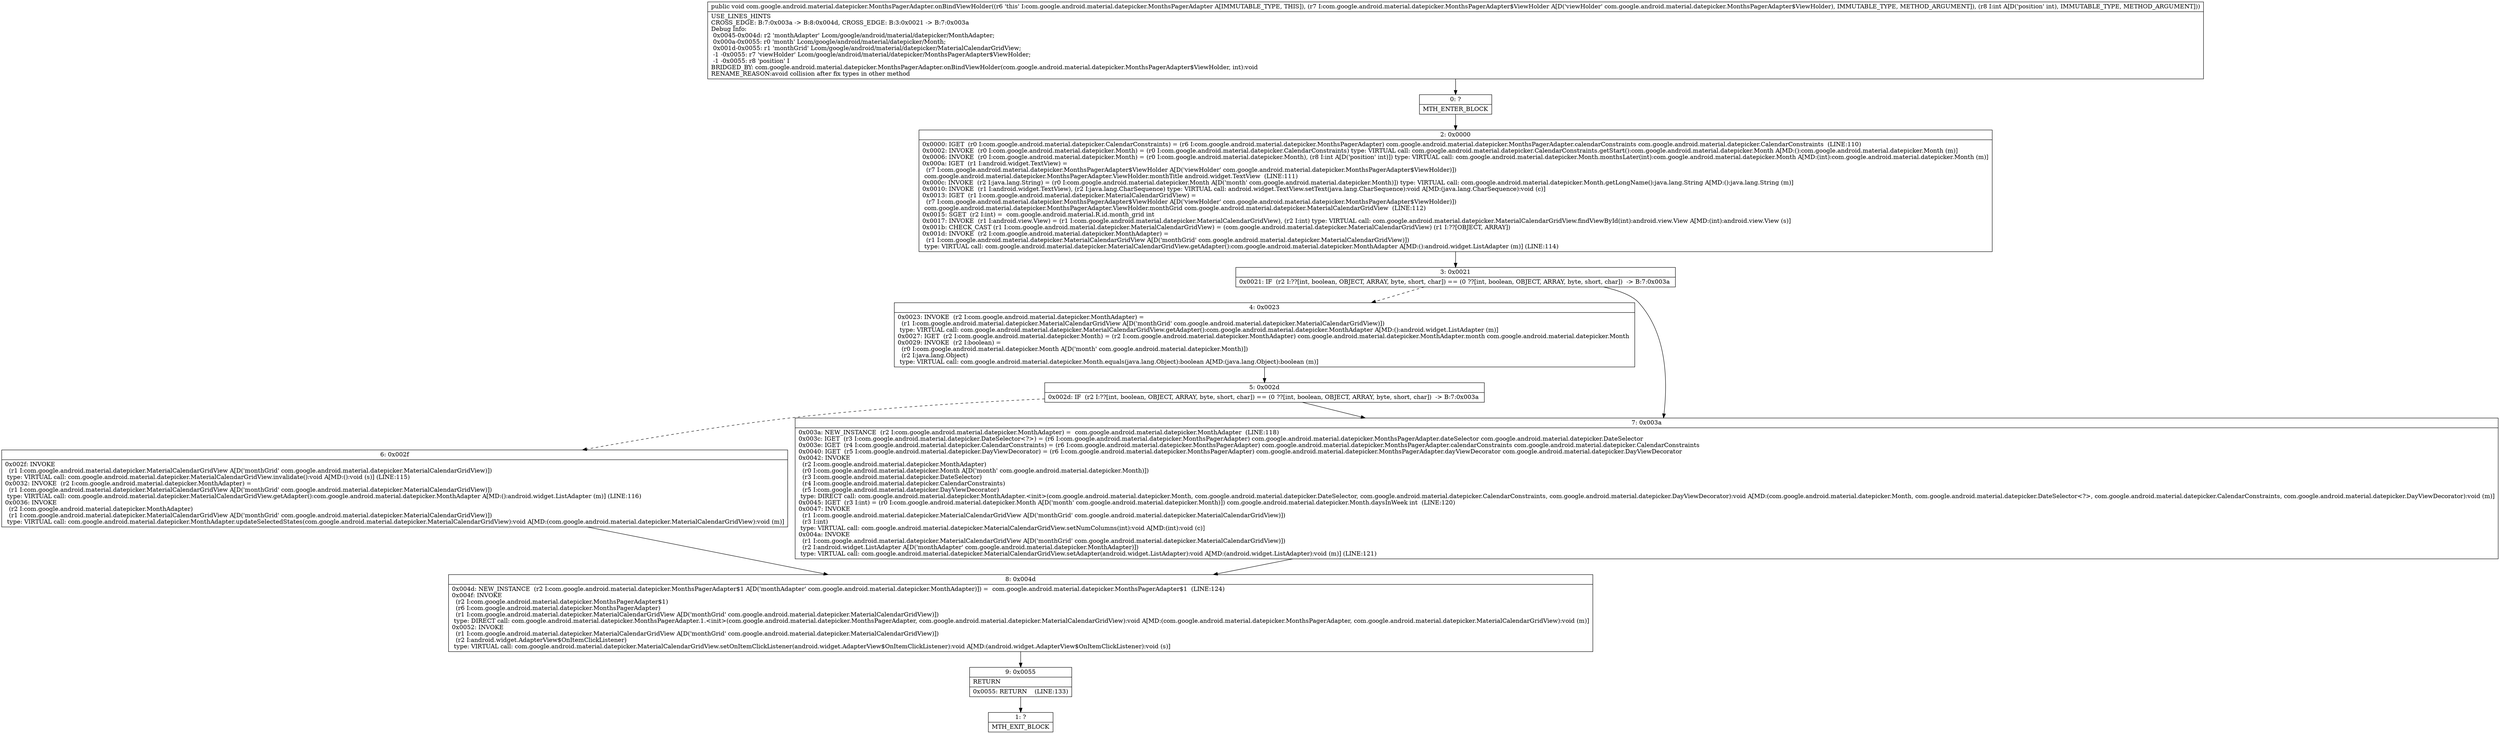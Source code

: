 digraph "CFG forcom.google.android.material.datepicker.MonthsPagerAdapter.onBindViewHolder(Lcom\/google\/android\/material\/datepicker\/MonthsPagerAdapter$ViewHolder;I)V" {
Node_0 [shape=record,label="{0\:\ ?|MTH_ENTER_BLOCK\l}"];
Node_2 [shape=record,label="{2\:\ 0x0000|0x0000: IGET  (r0 I:com.google.android.material.datepicker.CalendarConstraints) = (r6 I:com.google.android.material.datepicker.MonthsPagerAdapter) com.google.android.material.datepicker.MonthsPagerAdapter.calendarConstraints com.google.android.material.datepicker.CalendarConstraints  (LINE:110)\l0x0002: INVOKE  (r0 I:com.google.android.material.datepicker.Month) = (r0 I:com.google.android.material.datepicker.CalendarConstraints) type: VIRTUAL call: com.google.android.material.datepicker.CalendarConstraints.getStart():com.google.android.material.datepicker.Month A[MD:():com.google.android.material.datepicker.Month (m)]\l0x0006: INVOKE  (r0 I:com.google.android.material.datepicker.Month) = (r0 I:com.google.android.material.datepicker.Month), (r8 I:int A[D('position' int)]) type: VIRTUAL call: com.google.android.material.datepicker.Month.monthsLater(int):com.google.android.material.datepicker.Month A[MD:(int):com.google.android.material.datepicker.Month (m)]\l0x000a: IGET  (r1 I:android.widget.TextView) = \l  (r7 I:com.google.android.material.datepicker.MonthsPagerAdapter$ViewHolder A[D('viewHolder' com.google.android.material.datepicker.MonthsPagerAdapter$ViewHolder)])\l com.google.android.material.datepicker.MonthsPagerAdapter.ViewHolder.monthTitle android.widget.TextView  (LINE:111)\l0x000c: INVOKE  (r2 I:java.lang.String) = (r0 I:com.google.android.material.datepicker.Month A[D('month' com.google.android.material.datepicker.Month)]) type: VIRTUAL call: com.google.android.material.datepicker.Month.getLongName():java.lang.String A[MD:():java.lang.String (m)]\l0x0010: INVOKE  (r1 I:android.widget.TextView), (r2 I:java.lang.CharSequence) type: VIRTUAL call: android.widget.TextView.setText(java.lang.CharSequence):void A[MD:(java.lang.CharSequence):void (c)]\l0x0013: IGET  (r1 I:com.google.android.material.datepicker.MaterialCalendarGridView) = \l  (r7 I:com.google.android.material.datepicker.MonthsPagerAdapter$ViewHolder A[D('viewHolder' com.google.android.material.datepicker.MonthsPagerAdapter$ViewHolder)])\l com.google.android.material.datepicker.MonthsPagerAdapter.ViewHolder.monthGrid com.google.android.material.datepicker.MaterialCalendarGridView  (LINE:112)\l0x0015: SGET  (r2 I:int) =  com.google.android.material.R.id.month_grid int \l0x0017: INVOKE  (r1 I:android.view.View) = (r1 I:com.google.android.material.datepicker.MaterialCalendarGridView), (r2 I:int) type: VIRTUAL call: com.google.android.material.datepicker.MaterialCalendarGridView.findViewById(int):android.view.View A[MD:(int):android.view.View (s)]\l0x001b: CHECK_CAST (r1 I:com.google.android.material.datepicker.MaterialCalendarGridView) = (com.google.android.material.datepicker.MaterialCalendarGridView) (r1 I:??[OBJECT, ARRAY]) \l0x001d: INVOKE  (r2 I:com.google.android.material.datepicker.MonthAdapter) = \l  (r1 I:com.google.android.material.datepicker.MaterialCalendarGridView A[D('monthGrid' com.google.android.material.datepicker.MaterialCalendarGridView)])\l type: VIRTUAL call: com.google.android.material.datepicker.MaterialCalendarGridView.getAdapter():com.google.android.material.datepicker.MonthAdapter A[MD:():android.widget.ListAdapter (m)] (LINE:114)\l}"];
Node_3 [shape=record,label="{3\:\ 0x0021|0x0021: IF  (r2 I:??[int, boolean, OBJECT, ARRAY, byte, short, char]) == (0 ??[int, boolean, OBJECT, ARRAY, byte, short, char])  \-\> B:7:0x003a \l}"];
Node_4 [shape=record,label="{4\:\ 0x0023|0x0023: INVOKE  (r2 I:com.google.android.material.datepicker.MonthAdapter) = \l  (r1 I:com.google.android.material.datepicker.MaterialCalendarGridView A[D('monthGrid' com.google.android.material.datepicker.MaterialCalendarGridView)])\l type: VIRTUAL call: com.google.android.material.datepicker.MaterialCalendarGridView.getAdapter():com.google.android.material.datepicker.MonthAdapter A[MD:():android.widget.ListAdapter (m)]\l0x0027: IGET  (r2 I:com.google.android.material.datepicker.Month) = (r2 I:com.google.android.material.datepicker.MonthAdapter) com.google.android.material.datepicker.MonthAdapter.month com.google.android.material.datepicker.Month \l0x0029: INVOKE  (r2 I:boolean) = \l  (r0 I:com.google.android.material.datepicker.Month A[D('month' com.google.android.material.datepicker.Month)])\l  (r2 I:java.lang.Object)\l type: VIRTUAL call: com.google.android.material.datepicker.Month.equals(java.lang.Object):boolean A[MD:(java.lang.Object):boolean (m)]\l}"];
Node_5 [shape=record,label="{5\:\ 0x002d|0x002d: IF  (r2 I:??[int, boolean, OBJECT, ARRAY, byte, short, char]) == (0 ??[int, boolean, OBJECT, ARRAY, byte, short, char])  \-\> B:7:0x003a \l}"];
Node_6 [shape=record,label="{6\:\ 0x002f|0x002f: INVOKE  \l  (r1 I:com.google.android.material.datepicker.MaterialCalendarGridView A[D('monthGrid' com.google.android.material.datepicker.MaterialCalendarGridView)])\l type: VIRTUAL call: com.google.android.material.datepicker.MaterialCalendarGridView.invalidate():void A[MD:():void (s)] (LINE:115)\l0x0032: INVOKE  (r2 I:com.google.android.material.datepicker.MonthAdapter) = \l  (r1 I:com.google.android.material.datepicker.MaterialCalendarGridView A[D('monthGrid' com.google.android.material.datepicker.MaterialCalendarGridView)])\l type: VIRTUAL call: com.google.android.material.datepicker.MaterialCalendarGridView.getAdapter():com.google.android.material.datepicker.MonthAdapter A[MD:():android.widget.ListAdapter (m)] (LINE:116)\l0x0036: INVOKE  \l  (r2 I:com.google.android.material.datepicker.MonthAdapter)\l  (r1 I:com.google.android.material.datepicker.MaterialCalendarGridView A[D('monthGrid' com.google.android.material.datepicker.MaterialCalendarGridView)])\l type: VIRTUAL call: com.google.android.material.datepicker.MonthAdapter.updateSelectedStates(com.google.android.material.datepicker.MaterialCalendarGridView):void A[MD:(com.google.android.material.datepicker.MaterialCalendarGridView):void (m)]\l}"];
Node_8 [shape=record,label="{8\:\ 0x004d|0x004d: NEW_INSTANCE  (r2 I:com.google.android.material.datepicker.MonthsPagerAdapter$1 A[D('monthAdapter' com.google.android.material.datepicker.MonthAdapter)]) =  com.google.android.material.datepicker.MonthsPagerAdapter$1  (LINE:124)\l0x004f: INVOKE  \l  (r2 I:com.google.android.material.datepicker.MonthsPagerAdapter$1)\l  (r6 I:com.google.android.material.datepicker.MonthsPagerAdapter)\l  (r1 I:com.google.android.material.datepicker.MaterialCalendarGridView A[D('monthGrid' com.google.android.material.datepicker.MaterialCalendarGridView)])\l type: DIRECT call: com.google.android.material.datepicker.MonthsPagerAdapter.1.\<init\>(com.google.android.material.datepicker.MonthsPagerAdapter, com.google.android.material.datepicker.MaterialCalendarGridView):void A[MD:(com.google.android.material.datepicker.MonthsPagerAdapter, com.google.android.material.datepicker.MaterialCalendarGridView):void (m)]\l0x0052: INVOKE  \l  (r1 I:com.google.android.material.datepicker.MaterialCalendarGridView A[D('monthGrid' com.google.android.material.datepicker.MaterialCalendarGridView)])\l  (r2 I:android.widget.AdapterView$OnItemClickListener)\l type: VIRTUAL call: com.google.android.material.datepicker.MaterialCalendarGridView.setOnItemClickListener(android.widget.AdapterView$OnItemClickListener):void A[MD:(android.widget.AdapterView$OnItemClickListener):void (s)]\l}"];
Node_9 [shape=record,label="{9\:\ 0x0055|RETURN\l|0x0055: RETURN    (LINE:133)\l}"];
Node_1 [shape=record,label="{1\:\ ?|MTH_EXIT_BLOCK\l}"];
Node_7 [shape=record,label="{7\:\ 0x003a|0x003a: NEW_INSTANCE  (r2 I:com.google.android.material.datepicker.MonthAdapter) =  com.google.android.material.datepicker.MonthAdapter  (LINE:118)\l0x003c: IGET  (r3 I:com.google.android.material.datepicker.DateSelector\<?\>) = (r6 I:com.google.android.material.datepicker.MonthsPagerAdapter) com.google.android.material.datepicker.MonthsPagerAdapter.dateSelector com.google.android.material.datepicker.DateSelector \l0x003e: IGET  (r4 I:com.google.android.material.datepicker.CalendarConstraints) = (r6 I:com.google.android.material.datepicker.MonthsPagerAdapter) com.google.android.material.datepicker.MonthsPagerAdapter.calendarConstraints com.google.android.material.datepicker.CalendarConstraints \l0x0040: IGET  (r5 I:com.google.android.material.datepicker.DayViewDecorator) = (r6 I:com.google.android.material.datepicker.MonthsPagerAdapter) com.google.android.material.datepicker.MonthsPagerAdapter.dayViewDecorator com.google.android.material.datepicker.DayViewDecorator \l0x0042: INVOKE  \l  (r2 I:com.google.android.material.datepicker.MonthAdapter)\l  (r0 I:com.google.android.material.datepicker.Month A[D('month' com.google.android.material.datepicker.Month)])\l  (r3 I:com.google.android.material.datepicker.DateSelector)\l  (r4 I:com.google.android.material.datepicker.CalendarConstraints)\l  (r5 I:com.google.android.material.datepicker.DayViewDecorator)\l type: DIRECT call: com.google.android.material.datepicker.MonthAdapter.\<init\>(com.google.android.material.datepicker.Month, com.google.android.material.datepicker.DateSelector, com.google.android.material.datepicker.CalendarConstraints, com.google.android.material.datepicker.DayViewDecorator):void A[MD:(com.google.android.material.datepicker.Month, com.google.android.material.datepicker.DateSelector\<?\>, com.google.android.material.datepicker.CalendarConstraints, com.google.android.material.datepicker.DayViewDecorator):void (m)]\l0x0045: IGET  (r3 I:int) = (r0 I:com.google.android.material.datepicker.Month A[D('month' com.google.android.material.datepicker.Month)]) com.google.android.material.datepicker.Month.daysInWeek int  (LINE:120)\l0x0047: INVOKE  \l  (r1 I:com.google.android.material.datepicker.MaterialCalendarGridView A[D('monthGrid' com.google.android.material.datepicker.MaterialCalendarGridView)])\l  (r3 I:int)\l type: VIRTUAL call: com.google.android.material.datepicker.MaterialCalendarGridView.setNumColumns(int):void A[MD:(int):void (c)]\l0x004a: INVOKE  \l  (r1 I:com.google.android.material.datepicker.MaterialCalendarGridView A[D('monthGrid' com.google.android.material.datepicker.MaterialCalendarGridView)])\l  (r2 I:android.widget.ListAdapter A[D('monthAdapter' com.google.android.material.datepicker.MonthAdapter)])\l type: VIRTUAL call: com.google.android.material.datepicker.MaterialCalendarGridView.setAdapter(android.widget.ListAdapter):void A[MD:(android.widget.ListAdapter):void (m)] (LINE:121)\l}"];
MethodNode[shape=record,label="{public void com.google.android.material.datepicker.MonthsPagerAdapter.onBindViewHolder((r6 'this' I:com.google.android.material.datepicker.MonthsPagerAdapter A[IMMUTABLE_TYPE, THIS]), (r7 I:com.google.android.material.datepicker.MonthsPagerAdapter$ViewHolder A[D('viewHolder' com.google.android.material.datepicker.MonthsPagerAdapter$ViewHolder), IMMUTABLE_TYPE, METHOD_ARGUMENT]), (r8 I:int A[D('position' int), IMMUTABLE_TYPE, METHOD_ARGUMENT]))  | USE_LINES_HINTS\lCROSS_EDGE: B:7:0x003a \-\> B:8:0x004d, CROSS_EDGE: B:3:0x0021 \-\> B:7:0x003a\lDebug Info:\l  0x0045\-0x004d: r2 'monthAdapter' Lcom\/google\/android\/material\/datepicker\/MonthAdapter;\l  0x000a\-0x0055: r0 'month' Lcom\/google\/android\/material\/datepicker\/Month;\l  0x001d\-0x0055: r1 'monthGrid' Lcom\/google\/android\/material\/datepicker\/MaterialCalendarGridView;\l  \-1 \-0x0055: r7 'viewHolder' Lcom\/google\/android\/material\/datepicker\/MonthsPagerAdapter$ViewHolder;\l  \-1 \-0x0055: r8 'position' I\lBRIDGED_BY: com.google.android.material.datepicker.MonthsPagerAdapter.onBindViewHolder(com.google.android.material.datepicker.MonthsPagerAdapter$ViewHolder, int):void\lRENAME_REASON:avoid collision after fix types in other method\l}"];
MethodNode -> Node_0;Node_0 -> Node_2;
Node_2 -> Node_3;
Node_3 -> Node_4[style=dashed];
Node_3 -> Node_7;
Node_4 -> Node_5;
Node_5 -> Node_6[style=dashed];
Node_5 -> Node_7;
Node_6 -> Node_8;
Node_8 -> Node_9;
Node_9 -> Node_1;
Node_7 -> Node_8;
}

